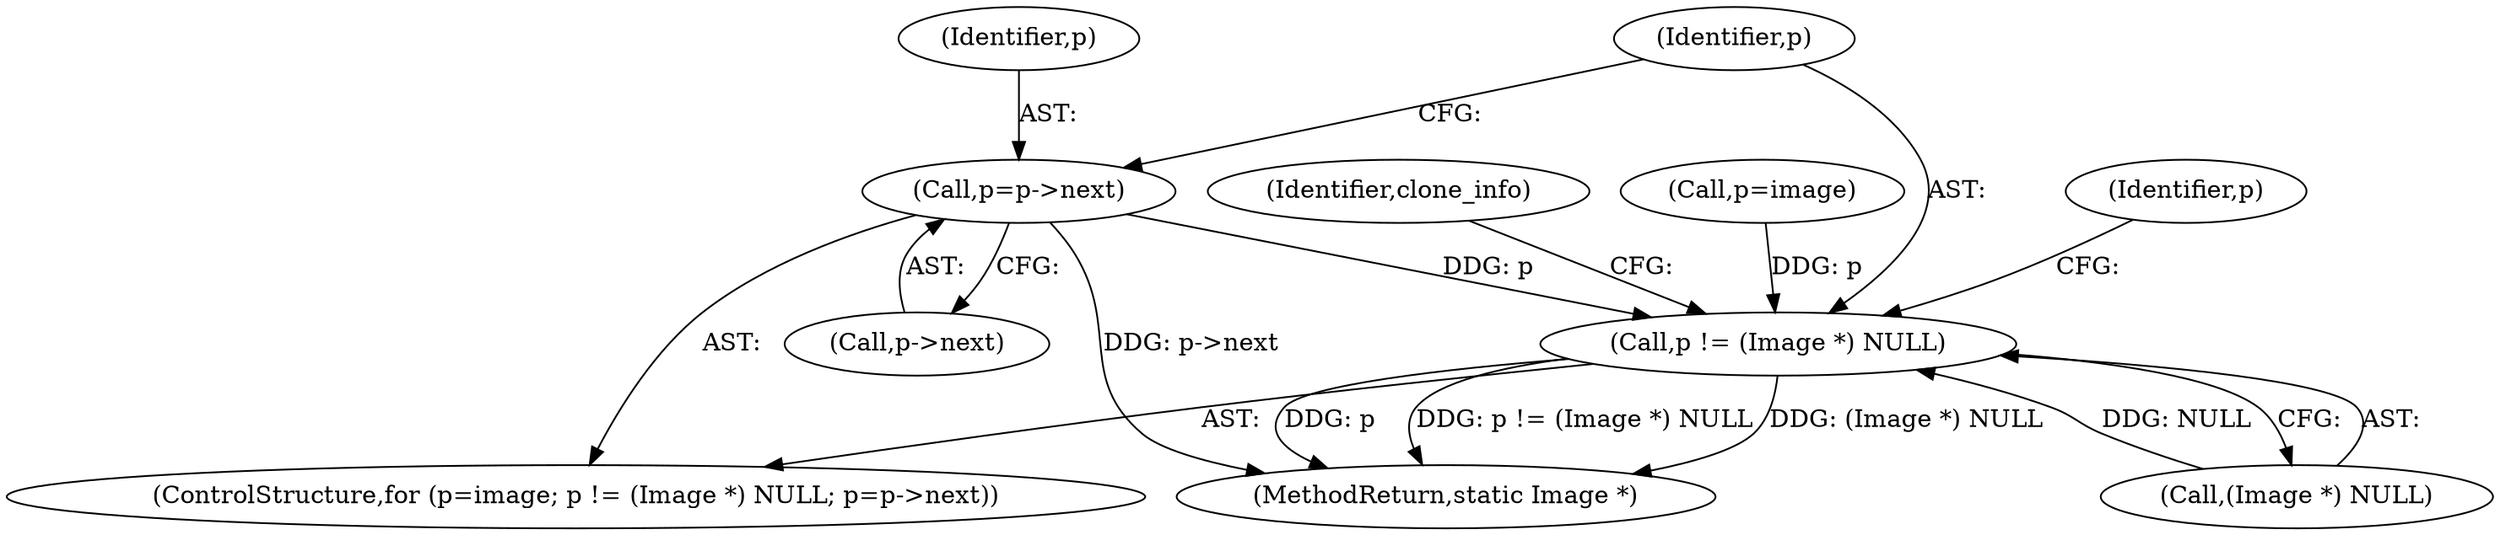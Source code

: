 digraph "0_ImageMagick_f3b483e8b054c50149912523b4773687e18afe25@pointer" {
"1001723" [label="(Call,p=p->next)"];
"1001718" [label="(Call,p != (Image *) NULL)"];
"1001718" [label="(Call,p != (Image *) NULL)"];
"1001725" [label="(Call,p->next)"];
"1001720" [label="(Call,(Image *) NULL)"];
"1001781" [label="(MethodReturn,static Image *)"];
"1001730" [label="(Identifier,p)"];
"1001736" [label="(Identifier,clone_info)"];
"1001719" [label="(Identifier,p)"];
"1001723" [label="(Call,p=p->next)"];
"1001724" [label="(Identifier,p)"];
"1001715" [label="(Call,p=image)"];
"1001714" [label="(ControlStructure,for (p=image; p != (Image *) NULL; p=p->next))"];
"1001723" -> "1001714"  [label="AST: "];
"1001723" -> "1001725"  [label="CFG: "];
"1001724" -> "1001723"  [label="AST: "];
"1001725" -> "1001723"  [label="AST: "];
"1001719" -> "1001723"  [label="CFG: "];
"1001723" -> "1001781"  [label="DDG: p->next"];
"1001723" -> "1001718"  [label="DDG: p"];
"1001718" -> "1001714"  [label="AST: "];
"1001718" -> "1001720"  [label="CFG: "];
"1001719" -> "1001718"  [label="AST: "];
"1001720" -> "1001718"  [label="AST: "];
"1001730" -> "1001718"  [label="CFG: "];
"1001736" -> "1001718"  [label="CFG: "];
"1001718" -> "1001781"  [label="DDG: p"];
"1001718" -> "1001781"  [label="DDG: p != (Image *) NULL"];
"1001718" -> "1001781"  [label="DDG: (Image *) NULL"];
"1001715" -> "1001718"  [label="DDG: p"];
"1001720" -> "1001718"  [label="DDG: NULL"];
}
